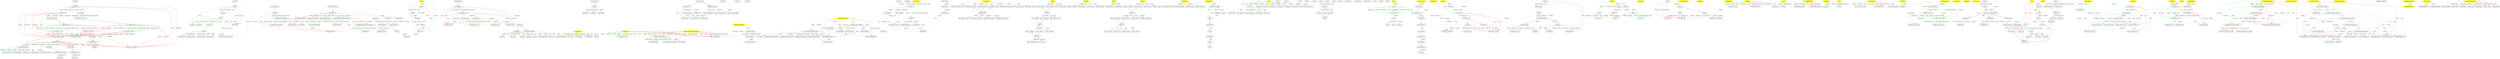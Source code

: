 digraph{
ixbt_intro [shape = record]
jack_intro [shape = record]
random_rogues_0 [shape = record]
random_rogues_1 [shape = record]
random_rogues_2 [shape = record]
scarecrow_intro [shape = record]
random_1 [shape = record]
random_2 [shape = record]
random_3 [shape = record]
random_4 [shape = record]
random_5 [shape = record]
random_fair [shape = record]
random_tax_collector [shape = record]
Adventurers_1
Adventurers_1 -> Adventurers_2 [color=green, label=Healing, style=solid]
Adventurers_2
Adventurers_2 -> Adventurers_3 [color=green, label=Chameleon, style=solid]
Adventurers_3
Bird_Keeper_1 [style=filled, color=yellow]
Bird_Keeper_1 -> Bird_Keeper_1_Poison_Curse [color=red, label=Curse, style = dashed]
Bird_Keeper_1_Poison_Curse [shape = record]
Bird_Keeper_1 -> Bird_Keeper_1_Poison_Curse [color=red, label=Poison, style = dashed]
Bird_Keeper_1_Poison_Curse [shape = record]
Bird_Keeper_1 -> Bird_Keeper_1_Healing [color=green, label=Healing, style = solid]
Bird_Keeper_1_Healing [shape = record]
Bird_Keeper_1 -> Bird_Keeper_1_Speed [color=green, label=Speed, style = dashed]
Bird_Keeper_1_Speed [shape = record]
Bird_Keeper_1 -> Bird_Keeper_1_Wake [color=green, label=Wake, style = dashed]
Bird_Keeper_1_Wake [shape = record]
Bird_Keeper_1 -> Bird_Keeper_1_Foolishness [color=red, label=Foolishness, style = dotted]
Bird_Keeper_1_Foolishness [shape = record]
Bird_Keeper_1 -> Bird_Keeper_1_Numb [color=red, label=Numb, style = dashed]
Bird_Keeper_1_Numb [shape = record]
Bird_Keeper_1 -> Bird_Keeper_1_Sleep [color=red, label=Sleep, style = dashed]
Bird_Keeper_1_Sleep [shape = record]
Bird_Keeper_2
Bird_Keeper_2 -> Bird_Keeper_2_Unlove [color=red, label=Unlove, style = solid]
Bird_Keeper_2_Unlove [shape = record]
Bird_Keeper_2 -> Bird_Keeper_2_Strength [color=green, label=Strength, style = dotted]
Bird_Keeper_2_Strength [shape = record]
Bird_Keeper_2 -> Bird_Keeper_2_Perception [color=green, label=Perception, style = solid]
Bird_Keeper_2_Perception [shape = record]
Bird_Keeper_2 -> Bird_Keeper_2_Clumsiness [color=red, label=Clumsiness, style = dashed]
Bird_Keeper_2_Clumsiness [shape = record]
Doctor_1 [style=filled, color=yellow]
Doctor_1 -> Doctor_1_Healing [color=green, label=Healing, style = dashed]
Doctor_1_Healing [shape = record]
Doctor_1 -> Doctor_1_Numb [color=green, label=Numb, style = solid]
Doctor_1_Numb [shape = record]
Doctor_1 -> Doctor_1_Poison_Curse [color=red, label=Curse, style = dashed]
Doctor_1_Poison_Curse [shape = record]
Doctor_1 -> Doctor_1_Poison_Curse [color=red, label=Poison, style = dashed]
Doctor_1_Poison_Curse [shape = record]
Doctor_2
Doctor_2 -> Doctor_2_Wake [color=red, label=Wake, style = dotted]
Doctor_2_Wake [shape = record]
Doctor_2 -> Doctor_2_Healing [color=red, label=Healing, style = dotted]
Doctor_2_Healing [shape = record]
Doctor_2 -> Doctor_2_Poison_Curse [color=red, label=Poison, style = dashed]
Doctor_2_Poison_Curse [shape = record]
Doctor_2 -> Doctor_2_Poison_Curse [color=red, label=Curse, style = dashed]
Doctor_2_Poison_Curse [shape = record]
Doctor_3
Doctor_3 -> Doctor_3_Strength [color=green, label=Strength, style = dashed]
Doctor_3_Strength [shape = record]
Doctor_3 -> Doctor_3_Beauty [color=green, label=Beauty, style = solid]
Doctor_3_Beauty [shape = record]
Doctor_3 -> Doctor_3_Memory [color=red, label=Memory, style = dashed]
Doctor_3_Memory [shape = record]
Doctor_4
Doctor_4 -> Doctor_4_Rejuvenation [color=green, label=Rejuvenation, style = solid]
Doctor_4_Rejuvenation [shape = record]
Doctor_4 -> Doctor_4_Fail [color=red, label=NONMAGIC, style = solid]
Doctor_4_Fail [shape = record]
Gardener [style=filled, color=yellow]
Gardener -> Gardener_Strength [color=red, label=Strength, style = solid]
Gardener_Strength [shape = record]
Gardener -> Gardener_Poison [color=green, label=Poison, style = solid]
Gardener_Poison [shape = record]
Gardener -> Gardener_Numb [color=green, label=Numb, style = dashed]
Gardener_Numb [shape = record]
Gardener -> Gardener_Flying [color=red, label=Flying, style = dashed]
Gardener_Flying [shape = record]
Herald [style=filled, color=yellow]
Herald -> Herald_Laughter [color=green, label=Laughter, style = solid]
Herald_Laughter [shape = record]
Herald -> Herald_Healing [color=green, label=Healing, style = solid]
Herald_Healing [shape = record]
Painter_1 [style=filled, color=yellow]
Painter_1 -> Painter_1_Laughter [color=green, label=Laughter, style = dashed]
Painter_1_Laughter [shape = record]
Painter_1 -> Painter_1_Beauty [color=green, label=Beauty, style = solid]
Painter_1_Beauty [shape = record]
Painter_1 -> Painter_1_Numb [color=red, label=Numb, style = dashed]
Painter_1_Numb [shape = record]
Painter_1 -> Painter_1_Unlove [color=red, label=Unlove, style = solid]
Painter_1_Unlove [shape = record]
Painter_2
Painter_2 -> Painter_2_Perception [color=green, label=Perception, style = dashed]
Painter_2_Perception [shape = record]
Painter_2 -> Painter_2_Beauty [color=green, label=Beauty, style = solid]
Painter_2_Beauty [shape = record]
Painter_2 -> Painter_2_Memory [color=red, label=Memory, style = dashed]
Painter_2_Memory [shape = record]
Painter_2 -> Painter_2_Chameleon [color=red, label=Chameleon, style = dashed]
Painter_2_Chameleon [shape = record]
Painter_3
Painter_3 -> Painter_3_Curse [color=red, label=Curse, style = solid]
Painter_3_Curse [shape = record]
Painter_3 -> Painter_3_Love [color=green, label=Love, style = solid]
Painter_3_Love [shape = record]
Painter_3 -> Painter_3_Sleep [color=green, label=Sleep, style = dotted]
Painter_3_Sleep [shape = record]
Painter_3 -> Painter_3_Beauty [color=green, label=Beauty, style = dashed]
Painter_3_Beauty [shape = record]
Peasant_Bear [style=filled, color=yellow]
Peasant_Bear -> Peasant_Bear_Strength [color=green, label=Strength, style = solid]
Peasant_Bear_Strength [shape = record]
Peasant_Bear -> Peasant_Bear_Flying [color=green, label=Flying, style = dotted]
Peasant_Bear_Flying [shape = record]
Peasant_Bear -> Peasant_Bear_Fail [color=red, label=NONMAGIC, style = dashed]
Peasant_Bear_Fail [shape = record]
Peasant_Bear -> Peasant_Bear_Love [color=red, label=Love, style = dotted]
Peasant_Bear_Love [shape = record]
WakeCultist_1 [style=filled, color=yellow]
WakeCultist_1 -> Cultist_1 [color=green, label=Wake, style = solid]
Cultist_1 [shape = record]
WakeCultist_1 -> WakeCultist_1_Failed [color=red, label=DEFAULT, style=dashed]
WakeCultist_1_Failed
WakeCultist_1_Failed -> Cultist_1 [color=green, label=Wake, style = solid]
Cultist_1 [shape = record]
WakeCultist_1_Failed -> WakeCultist_1_Failed2 [color=red, label=DEFAULT, style=dashed]
WakeCultist_1_Failed2
WakeCultist_1_Failed2 -> Cultist_1 [color=green, label=Wake, style = solid]
Cultist_1 [shape = record]
WakeCultist_1_Failed2 -> WakeCultist_1_Failed [color=red, label=DEFAULT, style=dashed]
WakeCultist_2
WakeCultist_2 -> Cultist_2 [color=green, label=Wake, style = solid]
Cultist_2 [shape = record]
WakeCultist_3
WakeCultist_3 -> Cultist_3 [color=green, label=Wake, style = solid]
Cultist_3 [shape = record]
bard [style=filled, color=yellow]
bard -> tavern [color=green, label=Love, style=solid]
bard -> bard_love [color=green, label=Love, style = solid]
bard_love [shape = record]
bard -> tavern [color=red, label=Curse, style=dotted]
bard -> bard_curse [color=red, label=Curse, style = dotted]
bard_curse [shape = record]
bard -> tavern [color=green, label=Beauty, style=solid]
bard -> bard_beauty [color=green, label=Beauty, style = solid]
bard_beauty [shape = record]
bard -> tavern [color=green, label=Laughter, style=solid]
bard -> bard_laughter [color=green, label=Laughter, style = solid]
bard_laughter [shape = record]
bard -> bard_poison [color=red, label=Poison, style = solid]
bard_poison [shape = record]
bard -> bard_flight [color=red, label=Flying, style = dotted]
bard_flight [shape = record]
bard -> bard_healing [color=red, label=Healing, style = dotted]
bard_healing [shape = record]
bard -> bard_unlove [color=red, label=Unlove, style = solid]
bard_unlove [shape = record]
bard -> tavern [color=green, label=ALCOHOL, style=dashed]
tavern
tavern -> tavern_numb [color=green, label=Numb, style = solid]
tavern_numb [shape = record]
tavern -> tavern_memory [color=green, label=Memory, style = solid]
tavern_memory [shape = record]
tavern -> tavern_voice_change [color=green, label=VoiceChange, style = solid]
tavern_voice_change [shape = record]
tavern -> tavern_sleep [color=green, label=Sleep, style = solid]
tavern_sleep [shape = record]
tavern -> tavern_wake [color=red, label=Wake, style = solid]
tavern_wake [shape = record]
vampire_1
vampire_1 -> ixbt_vampire_rage [color=red, label=Memory, style = solid]
ixbt_vampire_rage [shape = record]
vampire_1 -> ixbt_vampire_rage [color=red, label=Rejuvenation, style = solid]
ixbt_vampire_rage [shape = record]
vampire_1 -> ixbt_vampire_rage [color=red, label=Foolishness, style = solid]
ixbt_vampire_rage [shape = record]
vampire_1 -> ixbt_vampire_sleep [color=red, label=Sleep, style = solid]
ixbt_vampire_sleep [shape = record]
vampire_1 -> ixbt_vampire_laughter [color=green, label=Laughter, style = dotted]
ixbt_vampire_laughter [shape = record]
vampire_1 -> ixbt_vampire_laughter [color=green, label=VoiceChange, style = dotted]
ixbt_vampire_laughter [shape = record]
vampire_1 -> ixbt_vampire_alcohol [color=green, label=PaleLiquor, style = dotted]
ixbt_vampire_alcohol [shape = record]
vampire_1 -> ixbt_vampire_alcohol [color=green, label=RootTincture, style = dotted]
ixbt_vampire_alcohol [shape = record]
vampire_1 -> ixbt_vampire_alcohol [color=green, label=TripleDecoction, style = dotted]
ixbt_vampire_alcohol [shape = record]
vampire_1 -> ixbt_vampire_alcohol [color=green, label=CaleidoscopicBooze, style = dotted]
ixbt_vampire_alcohol [shape = record]
vampire_1 -> ixbt_vampire_alcohol [color=green, label=HotStuff, style = dotted]
ixbt_vampire_alcohol [shape = record]
vampire_1 -> ixbt_vampire_alcohol [color=green, label=SporadicGoo, style = dotted]
ixbt_vampire_alcohol [shape = record]
vampire_2_1
vampire_2_1 -> ixbt_vampire_rage [color=red, label=Memory, style = solid]
ixbt_vampire_rage [shape = record]
vampire_2_1 -> ixbt_vampire_rage [color=red, label=Rejuvenation, style = solid]
ixbt_vampire_rage [shape = record]
vampire_2_1 -> ixbt_vampire_rage [color=red, label=Foolishness, style = solid]
ixbt_vampire_rage [shape = record]
vampire_2_1 -> ixbt_vampire_sleep [color=red, label=Sleep, style = solid]
ixbt_vampire_sleep [shape = record]
vampire_2_1 -> ixbt_meeting [color=green, label=ALCOHOL, style = dotted]
ixbt_meeting [shape = record]
vampire_2_reset
vampire_2_reset -> ixbt_vampire_rage [color=red, label=Memory, style = solid]
ixbt_vampire_rage [shape = record]
vampire_2_reset -> ixbt_vampire_rage [color=red, label=Rejuvenation, style = solid]
ixbt_vampire_rage [shape = record]
vampire_2_reset -> ixbt_vampire_rage [color=red, label=Foolishness, style = solid]
ixbt_vampire_rage [shape = record]
vampire_2_reset -> ixbt_vampire_sleep [color=red, label=Sleep, style = solid]
ixbt_vampire_sleep [shape = record]
vampire_2
vampire_2 -> ixbt_vampire_rage [color=red, label=Memory, style = solid]
ixbt_vampire_rage [shape = record]
vampire_2 -> ixbt_vampire_rage [color=red, label=Rejuvenation, style = solid]
ixbt_vampire_rage [shape = record]
vampire_2 -> ixbt_vampire_sleep [color=red, label=Sleep, style = solid]
ixbt_vampire_sleep [shape = record]
vampire_2 -> ixbt_vampire_rage [color=red, label=Foolishness, style = solid]
ixbt_vampire_rage [shape = record]
vampire_2 -> ixbt_meeting [color=green, label=Laughter, style = dotted]
ixbt_meeting [shape = record]
vampire_2 -> ixbt_meeting [color=green, label=VoiceChange, style = dotted]
ixbt_meeting [shape = record]
vampire_guard_slay
vampire_guard_slay -> ixbt_guard_success [color=green, label=Chameleon, style = solid]
ixbt_guard_success [shape = record]
vampire_guard_slay -> ixbt_guard_success [color=green, label=Perception, style = solid]
ixbt_guard_success [shape = record]
vampire_guard_slay -> ixbt_guard_success [color=green, label=Strength, style = solid]
ixbt_guard_success [shape = record]
vampire_guard_slay -> ixbt_guard_success [color=green, label=Speed, style = solid]
ixbt_guard_success [shape = record]
vampire_guard_slay -> ixbt_guard_poison [color=red, label=Poison, style = solid]
ixbt_guard_poison [shape = record]
vampire_guard_slay -> ixbt_guard_fail [color=red, label=DEFAULT, style = dashed]
ixbt_guard_fail [shape = record]
vampire_guard_slay -> ixbt_guard_sleep [color=red, label=Sleep, style = dotted]
ixbt_guard_sleep [shape = record]
vampire_guard_slay -> ixbt_guard_foolishness [color=red, label=Foolishness, style = dotted]
ixbt_guard_foolishness [shape = record]
vampire_slay_final
vampire_slay_final -> ixbt_final_V [color=green, label=Wake, style = solid]
ixbt_final_V [shape = record]
vampire_slay_final -> ixbt_final_V [color=green, label=Perception, style = solid]
ixbt_final_V [shape = record]
vampireHunter_1
vampireHunter_1 -> vampire_1 [color=green, label=FOOD, style=solid]
vampireHunter_1 -> ixbt_welcome [color=green, label=FOOD, style = solid]
ixbt_welcome [shape = record]
vampireHunter_1 -> vampire_1 [color=red, label=Memory, style=solid]
vampireHunter_1 -> ixbt_hunter_forget [color=red, label=Memory, style = solid]
ixbt_hunter_forget [shape = record]
vampireHunter_1 -> vampire_1 [color=red, label=Foolishness, style=solid]
vampireHunter_1 -> ixbt_hunter_forget [color=red, label=Foolishness, style = solid]
ixbt_hunter_forget [shape = record]
vampireHunter_1 -> vampire_1 [color=red, label=DEFAULT, style=dotted]
vampireHunter_2_1
vampireHunter_2_1 -> vampire_2_1 [color=green, label=NONMAGIC, style=solid]
vampireHunter_2_1 -> vampire_2_reset [color=red, label=Memory, style=solid]
vampireHunter_2_1 -> ixbt_hunter_forget [color=red, label=Memory, style = solid]
ixbt_hunter_forget [shape = record]
vampireHunter_2_1 -> vampire_2_reset [color=red, label=Foolishness, style=solid]
vampireHunter_2_1 -> ixbt_hunter_forget [color=red, label=Foolishness, style = solid]
ixbt_hunter_forget [shape = record]
vampireHunter_2_1 -> vampire_2_1 [color=green, label=Love, style=solid]
vampireHunter_2_1 -> vampire_2_1 [color=green, label=Wake, style=solid]
vampireHunter_2_1 -> vampire_2_1 [color=green, label=Chameleon, style=solid]
vampireHunter_2_1 -> vampire_2_1 [color=green, label=Perception, style=solid]
vampireHunter_2_1 -> vampire_2_1 [color=green, label=Flying, style=solid]
vampireHunter_2_1 -> vampire_2_1 [color=green, label=Healing, style=solid]
vampireHunter_2_1 -> vampire_2_1 [color=green, label=Strength, style=solid]
vampireHunter_2_1 -> vampire_2_1 [color=red, label=Placebo, style=dotted]
vampireHunter_2_1 -> vampire_2_reset [color=red, label=DEFAULT, style=dotted]
vampireHunter_2
vampireHunter_2 -> vampire_2 [color=green, label=NONMAGIC, style=solid]
vampireHunter_2 -> vampire_2_reset [color=red, label=Memory, style=solid]
vampireHunter_2 -> ixbt_hunter_forget [color=red, label=Memory, style = solid]
ixbt_hunter_forget [shape = record]
vampireHunter_2 -> vampire_2_reset [color=red, label=Foolishness, style=solid]
vampireHunter_2 -> ixbt_hunter_forget [color=red, label=Foolishness, style = solid]
ixbt_hunter_forget [shape = record]
vampireHunter_2 -> vampire_2 [color=green, label=Love, style=solid]
vampireHunter_2 -> vampire_2 [color=green, label=Wake, style=solid]
vampireHunter_2 -> vampire_2 [color=green, label=Chameleon, style=solid]
vampireHunter_2 -> vampire_2 [color=green, label=Perception, style=solid]
vampireHunter_2 -> vampire_2 [color=green, label=Flying, style=solid]
vampireHunter_2 -> vampire_2 [color=green, label=Healing, style=solid]
vampireHunter_2 -> vampire_2 [color=green, label=Strength, style=solid]
vampireHunter_2 -> vampire_2 [color=red, label=Placebo, style=dotted]
vampireHunter_2 -> vampire_2_reset [color=red, label=DEFAULT, style=dotted]
vampireHunter_3
vampireHunter_3 -> ixbt_final [color=green, label=Wake, style = solid]
ixbt_final [shape = record]
vampireHunter_3 -> ixbt_final [color=green, label=Perception, style = solid]
ixbt_final [shape = record]
vampireHunter_slay_final
vampireHunter_slay_final -> ixbt_final_H [color=green, label=Wake, style = solid]
ixbt_final_H [shape = record]
vampireHunter_slay_final -> ixbt_final_H [color=green, label=Perception, style = solid]
ixbt_final_H [shape = record]
vampireHunter_slay
vampireHunter_slay -> ixbt_duel [color=green, label=Wake, style = solid]
ixbt_duel [shape = record]
vampireHunter_slay -> ixbt_duel [color=green, label=Perception, style = solid]
ixbt_duel [shape = record]
vampireHunter_slay -> ixbt_duel [color=green, label=Strength, style = solid]
ixbt_duel [shape = record]
vampireHunter_slay -> ixbt_duel [color=green, label=Speed, style = solid]
ixbt_duel [shape = record]
vampireHunter_slay -> ixbt_duel_fail [color=red, label=Curse, style = solid]
ixbt_duel_fail [shape = record]
vampireHunter_slay -> ixbt_duel_fail [color=red, label=Poison, style = solid]
ixbt_duel_fail [shape = record]
vampireHunter_slay -> ixbt_duel_fail [color=red, label=Numb, style = solid]
ixbt_duel_fail [shape = record]
vampireHunter_slay -> ixbt_duel_fail [color=red, label=Clumsiness, style = solid]
ixbt_duel_fail [shape = record]
vampireHunter_slay -> vampire_guard_slay [color=red, label=Memory, style=solid]
vampireHunter_slay -> ixbt_hunter_forget [color=red, label=Memory, style = solid]
ixbt_hunter_forget [shape = record]
vampireHunter_slay -> vampire_guard_slay [color=red, label=Foolishness, style=solid]
vampireHunter_slay -> ixbt_hunter_forget [color=red, label=Foolishness, style = solid]
ixbt_hunter_forget [shape = record]
vampireHunter_slay -> ixbt_duel [color=red, label=NONMAGIC, style = dotted]
ixbt_duel [shape = record]
blind_1 [style=filled, color=yellow]
blind_1 -> blind_6 [color=green, label=MAGIC, style=solid]
blind_1 -> blind_2 [color=red, label=FOOD, style=solid]
blind_1 -> blind_3 [color=red, label=DRINK, style=solid]
blind_2
blind_2 -> blind_6 [color=red, label=MAGIC, style=solid]
blind_2 -> blind_5 [color=green, label=FOOD, style=solid]
blind_2 -> blind_3 [color=green, label=DRINK, style=dashed]
blind_3
blind_3 -> blind_6 [color=red, label=MAGIC, style=solid]
blind_3 -> blind_2 [color=green, label=FOOD, style=dashed]
blind_3 -> blind_4 [color=green, label=DRINK, style=solid]
blind_4
blind_4 -> blind_6 [color=red, label=MAGIC, style=solid]
blind_4 -> blind_2 [color=green, label=FOOD, style=dashed]
blind_4 -> blind_3 [color=green, label=DRINK, style=solid]
blind_5
blind_5 -> blind_6 [color=red, label=MAGIC, style=solid]
blind_5 -> blind_2 [color=green, label=FOOD, style=solid]
blind_5 -> blind_3 [color=green, label=DRINK, style=dashed]
blind_6
blind_6 -> circle_quest [color=red, label=Kombucha, style = dotted]
circle_quest [shape = record]
blind_7
blind_7 -> circle_quest [color=red, label=Kombucha, style = dotted]
circle_quest [shape = record]
devil_1
devil_2
devil_3
devil_4
devil_5
devil_6
inquisition_1
inquisition_1 -> blind_inquisitor [color=red, label=NONMAGIC, style = dotted]
blind_inquisitor [shape = record]
inquisition_1 -> circle_admittance [color=red, label=Kombucha, style = dotted]
circle_admittance [shape = record]
inquisitor_2
inquisitor_2 -> blind_inquisitor [color=red, label=NONMAGIC, style = dotted]
blind_inquisitor [shape = record]
inquisitor_2 -> circle_admittance [color=red, label=Kombucha, style = dotted]
circle_admittance [shape = record]
inquisitor_3
inquisitor_3 -> blind_inquisitor [color=red, label=NONMAGIC, style = dotted]
blind_inquisitor [shape = record]
inquisitor_3 -> circle_admittance [color=red, label=Kombucha, style = dotted]
circle_admittance [shape = record]
intro_4
intro_circle1
intro_circle2
intro_circle3
intro_1
intro_2
intro_3
mary_1 [style=filled, color=yellow]
mary_1 -> mary_2 [color=green, label=Healing, style=solid]
mary_2
mary_2 -> mary_3 [color=green, label=VoiceChange, style=solid]
mary_2 -> mary_3 [color=green, label=Foolishness, style=solid]
mary_2 -> mary_3 [color=green, label=Clumsiness, style=solid]
mary_2 -> mary_3 [color=green, label=Numb, style=solid]
mary_2 -> mary_3 [color=green, label=Flying, style=solid]
mary_2 -> mary_3 [color=green, label=Laughter, style=solid]
mary_2 -> mary_3 [color=green, label=Memory, style=solid]
mary_2 -> mary_3 [color=green, label=Curse, style=solid]
mary_2 -> mary_3 [color=green, label=Love, style=solid]
mary_2 -> mary_3 [color=green, label=Unlove, style=solid]
mary_3
mary_3 -> mary_4 [color=green, label=DEFAULT, style=solid]
mary_4
mary_4 -> mary_42 [color=green, label=Perception, style = dotted]
mary_42 [shape = record]
mary_4 -> mary_41 [color=green, label=MAGIC, style = dotted]
mary_41 [shape = record]
mary_4 -> mary_43 [color=green, label=Healing, style = dotted]
mary_43 [shape = record]
mary_5
mary_5 -> mary_9 [color=green, label=Love, style=solid]
mary_6
mary_6 -> mary_9 [color=green, label=Strength, style=solid]
mary_7
mary_7 -> mary_9 [color=green, label=Healing, style=solid]
mary_8
mary_8 -> mary_9 [color=green, label=Curse, style=solid]
mary_9
mary_9 -> mary_91 [color=green, label=Flying, style = solid]
mary_91 [shape = record]
mary_9 -> mary_92 [color=green, label=Foolishness, style = dashed]
mary_92 [shape = record]
mary_9 -> mary_93 [color=green, label=Poison, style = solid]
mary_93 [shape = record]
witch_memory_1 [style=filled, color=yellow]
witch_memory_1 -> witch_dream_0 [color=red, label=DEFAULT, style = dotted]
witch_dream_0 [shape = record]
witch_memory_1 -> witch_dream_1 [color=green, label=Memory, style = solid]
witch_dream_1 [shape = record]
witch_memory_2
witch_memory_2 -> witch_dream_2 [color=green, label=Wake, style = solid]
witch_dream_2 [shape = record]
witch_memory_3
witch_memory_3 -> witch_dream_3 [color=green, label=Laughter, style = solid]
witch_dream_3 [shape = record]
witch_memory_4
witch_memory_4 -> witch_outro [color=green, label=Perception, style = solid]
witch_outro [shape = record]
witch_memory_121
witch_memory_121 -> witch_dream_1 [color=green, label=Memory, style = solid]
witch_dream_1 [shape = record]
alcohol_healer [style=filled, color=yellow]
bastard_1 [style=filled, color=yellow]
bastard_1 -> bastard_12_forget [color=red, label=Memory, style = dotted]
bastard_12_forget [shape = record]
bastard_1 -> bastard_12_forget [color=red, label=Foolishness, style = dotted]
bastard_12_forget [shape = record]
bastard_1 -> bastard_3 [color=green, label=Chameleon, style=solid]
bastard_1 -> bastard_3 [color=green, label=Beauty, style=solid]
bastard_1 -> bastard_2 [color=red, label=DEFAULT, style=solid]
bastard_2
bastard_2 -> bastard_12_forget [color=red, label=Memory, style = dotted]
bastard_12_forget [shape = record]
bastard_2 -> bastard_12_forget [color=red, label=Foolishness, style = dotted]
bastard_12_forget [shape = record]
bastard_2 -> bastard_3 [color=green, label=Chameleon, style=solid]
bastard_2 -> bastard_3 [color=green, label=Beauty, style=solid]
bastard_2 -> bastard_11_wrong [color=red, label=DEFAULT, style = dotted]
bastard_11_wrong [shape = record]
bastard_3
bastard_3 -> bastard_12_forget [color=red, label=Memory, style = dotted]
bastard_12_forget [shape = record]
bastard_3 -> bastard_12_forget [color=red, label=Foolishness, style = dotted]
bastard_12_forget [shape = record]
bastard_3 -> bastard_11_wrong [color=red, label=Poison, style = solid]
bastard_11_wrong [shape = record]
bastard_3 -> bastard_11_wrong [color=red, label=Curse, style = solid]
bastard_11_wrong [shape = record]
bastard_3 -> bastard_2_story [color=green, label=Perception, style = solid]
bastard_2_story [shape = record]
bastard_3 -> bastard_2_story [color=green, label=Wake, style = solid]
bastard_2_story [shape = record]
bastard_4
bastard_4 -> bastard_12_forget [color=red, label=Memory, style = dotted]
bastard_12_forget [shape = record]
bastard_4 -> bastard_12_forget [color=red, label=Foolishness, style = dotted]
bastard_12_forget [shape = record]
bastard_4 -> bastard_11_wrong [color=red, label=Poison, style = solid]
bastard_11_wrong [shape = record]
bastard_4 -> bastard_11_wrong [color=red, label=Curse, style = solid]
bastard_11_wrong [shape = record]
bastard_4 -> bastard_2_success [color=green, label=DEFAULT, style = solid]
bastard_2_success [shape = record]
bastard_42
bastard_42 -> bastard_12_forget [color=red, label=Memory, style = dotted]
bastard_12_forget [shape = record]
bastard_42 -> bastard_12_forget [color=red, label=Foolishness, style = dotted]
bastard_12_forget [shape = record]
bastard_42 -> bastard_11_wrong [color=red, label=Poison, style = solid]
bastard_11_wrong [shape = record]
bastard_42 -> bastard_11_wrong [color=red, label=Curse, style = solid]
bastard_11_wrong [shape = record]
bastard_42 -> bastard_11_wrong [color=green, label=DEFAULT, style = solid]
bastard_11_wrong [shape = record]
bishop_1
bishop_1 -> bishop_default [color=green, label=Numb, style = solid]
bishop_default [shape = record]
bishop_1 -> bishop_default [color=green, label=Sleep, style = solid]
bishop_default [shape = record]
bishop_1 -> bishop_default [color=green, label=Foolishness, style = dashed]
bishop_default [shape = record]
bishop_1 -> bishop_final [color=red, label=MAGIC, style = solid]
bishop_final [shape = record]
bishop_1 -> bishop_reject [color=red, label=DEFAULT, style = dotted]
bishop_reject [shape = record]
bishop_2
bishop_2 -> bishop_intermediate [color=green, label=Poison, style = solid]
bishop_intermediate [shape = record]
bishop_2 -> bishop_intermediate [color=green, label=ViralChowder, style = dashed]
bishop_intermediate [shape = record]
bishop_2 -> bishop_fail [color=red, label=MAGIC, style = solid]
bishop_fail [shape = record]
bishop_2 -> bishop_reject [color=red, label=DEFAULT, style = dotted]
bishop_reject [shape = record]
bishop_3_cured
bishop_3_cured -> bishop_final_cured [color=green, label=Chameleon, style = solid]
bishop_final_cured [shape = record]
bishop_3_cured -> bishop_final_cured [color=green, label=VoiceChange, style = solid]
bishop_final_cured [shape = record]
bishop_3_cured -> bishop_final_cured [color=green, label=Memory, style = dashed]
bishop_final_cured [shape = record]
bishop_3_cured -> bishop_final_cured [color=green, label=Foolishness, style = dashed]
bishop_final_cured [shape = record]
bishop_3_cured -> bishop_fail [color=red, label=MAGIC, style = solid]
bishop_fail [shape = record]
bishop_3_cured -> bishop_reject [color=red, label=DEFAULT, style = dotted]
bishop_reject [shape = record]
bishop_3
bishop_3 -> bishop_final [color=green, label=Chameleon, style = solid]
bishop_final [shape = record]
bishop_3 -> bishop_final [color=green, label=VoiceChange, style = solid]
bishop_final [shape = record]
bishop_3 -> bishop_final [color=green, label=Memory, style = dashed]
bishop_final [shape = record]
bishop_3 -> bishop_final [color=green, label=Foolishness, style = dashed]
bishop_final [shape = record]
bishop_3 -> bishop_fail [color=red, label=MAGIC, style = solid]
bishop_fail [shape = record]
bishop_3 -> bishop_reject [color=red, label=DEFAULT, style = dotted]
bishop_reject [shape = record]
boot_climber
chalice_1 [style=filled, color=yellow]
chalice_1 -> chalice_3 [color=green, label=Memory, style=solid]
chalice_1 -> chalice_3 [color=green, label=Foolishness, style=solid]
chalice_1 -> chalice_2 [color=red, label=DEFAULT, style=dotted]
chalice_1 -> chalice_5 [color=red, label=Poison, style=dotted]
chalice_1 -> chalice_13 [color=red, label=Love, style = dotted]
chalice_13 [shape = record]
chalice_2
chalice_2 -> chalice_4 [color=green, label=Healing, style=solid]
chalice_2 -> chalice_4 [color=green, label=Perception, style=solid]
chalice_2 -> chalice_5 [color=red, label=Poison, style=solid]
chalice_2 -> chalice_5 [color=red, label=Curse, style=solid]
chalice_3
chalice_3 -> chalice_11 [color=green, label=Chameleon, style = solid]
chalice_11 [shape = record]
chalice_3 -> chalice_11 [color=green, label=VoiceChange, style = solid]
chalice_11 [shape = record]
chalice_3 -> chalice_14 [color=green, label=Poison, style = solid]
chalice_14 [shape = record]
chalice_4
chalice_4 -> chalice_12 [color=green, label=Perception, style = solid]
chalice_12 [shape = record]
chalice_4 -> chalice_12 [color=green, label=Strength, style = solid]
chalice_12 [shape = record]
chalice_4 -> chalice_12 [color=green, label=Wake, style = solid]
chalice_12 [shape = record]
chalice_4 -> chalice_12 [color=green, label=Healing, style = solid]
chalice_12 [shape = record]
chalice_4 -> chalice_12 [color=green, label=Flying, style = solid]
chalice_12 [shape = record]
chalice_4 -> chalice_12 [color=green, label=Speed, style = solid]
chalice_12 [shape = record]
chalice_4 -> chalice_14 [color=red, label=DEFAULT, style = solid]
chalice_14 [shape = record]
chalice_5
chalice_5 -> chalice_11 [color=green, label=Strength, style = solid]
chalice_11 [shape = record]
chalice_5 -> chalice_11 [color=green, label=Healing, style = solid]
chalice_11 [shape = record]
chalice_5 -> chalice_14 [color=red, label=Poison, style = solid]
chalice_14 [shape = record]
chalice_5 -> chalice_14 [color=red, label=Curse, style = solid]
chalice_14 [shape = record]
Family_feud [style=filled, color=yellow]
jack01
jack01 -> jack_flight [color=green, label=Flying, style = solid]
jack_flight [shape = record]
jack01 -> jack_chameleon [color=green, label=Chameleon, style = dashed]
jack_chameleon [shape = record]
jack01 -> jack_fatal [color=red, label=Numb, style = dashed]
jack_fatal [shape = record]
jack01 -> jack_fatal [color=red, label=Curse, style = dashed]
jack_fatal [shape = record]
jack01 -> jack_fatal [color=red, label=Poison, style = solid]
jack_fatal [shape = record]
jack01 -> jack_day1 [color=green, label=Speed, style = solid]
jack_day1 [shape = record]
jack01 -> jack_day1 [color=green, label=Rejuvenation, style = solid]
jack_day1 [shape = record]
jack01 -> jack_day1 [color=green, label=Wake, style = solid]
jack_day1 [shape = record]
jack01 -> jack_fail [color=red, label=DEFAULT, style = dotted]
jack_fail [shape = record]
jack02
jack02 -> jack_fail [color=red, label=DEFAULT, style = dotted]
jack_fail [shape = record]
jack02 -> jack_flight [color=green, label=Flying, style = solid]
jack_flight [shape = record]
jack02 -> jack_chameleon [color=green, label=Chameleon, style = dashed]
jack_chameleon [shape = record]
jack02 -> jack_fatal [color=red, label=Numb, style = dashed]
jack_fatal [shape = record]
jack02 -> jack_fatal [color=red, label=Curse, style = dashed]
jack_fatal [shape = record]
jack02 -> jack_fatal [color=red, label=Poison, style = solid]
jack_fatal [shape = record]
jack02 -> jack_beauty [color=green, label=Beauty, style = dashed]
jack_beauty [shape = record]
jack02 -> jack_day2 [color=green, label=Numb, style = solid]
jack_day2 [shape = record]
jack02 -> jack_day2 [color=green, label=Clumsiness, style = solid]
jack_day2 [shape = record]
jack02 -> jack_day2 [color=green, label=Laughter, style = solid]
jack_day2 [shape = record]
jack02 -> jack_day2 [color=green, label=Sleep, style = solid]
jack_day2 [shape = record]
jack03
jack03 -> jack_fail [color=red, label=DEFAULT, style = dotted]
jack_fail [shape = record]
jack03 -> jack_chameleon [color=green, label=Chameleon, style = dashed]
jack_chameleon [shape = record]
jack03 -> jack_feast_fatal [color=red, label=Poison, style = solid]
jack_feast_fatal [shape = record]
jack03 -> jack_feast_alcohol [color=green, label=ALCOHOL, style = solid]
jack_feast_alcohol [shape = record]
jack03 -> jack_feast_food [color=green, label=FOOD, style = solid]
jack_feast_food [shape = record]
jack03 -> jack_feast_success [color=green, label=Foolishness, style = solid]
jack_feast_success [shape = record]
jack03 -> jack_feast_success [color=green, label=Memory, style = solid]
jack_feast_success [shape = record]
king_1
king_1 -> king_sleep [color=red, label=Clumsiness, style = solid]
king_sleep [shape = record]
king_1 -> king_sleep [color=red, label=Foolishness, style = solid]
king_sleep [shape = record]
king_1 -> king_sleep [color=red, label=Sleep, style = solid]
king_sleep [shape = record]
king_1 -> king_story [color=green, label=Perception, style = solid]
king_story [shape = record]
king_1 -> king_reject [color=red, label=DEFAULT, style = dotted]
king_reject [shape = record]
king_21
king_21 -> king_sleep [color=red, label=Healing, style = dotted]
king_sleep [shape = record]
king_21 -> king_sleep [color=red, label=Curse, style = dotted]
king_sleep [shape = record]
king_21 -> king_sleep [color=red, label=Strength, style = dotted]
king_sleep [shape = record]
king_21 -> king_sleep [color=red, label=Love, style = dotted]
king_sleep [shape = record]
king_21 -> king_reject [color=red, label=DEFAULT, style = dotted]
king_reject [shape = record]
king_21 -> king_success [color=green, label=ALCOHOL, style = solid]
king_success [shape = record]
king_22
king_22 -> king_sleep [color=red, label=Healing, style = dotted]
king_sleep [shape = record]
king_22 -> king_sleep [color=red, label=Curse, style = dotted]
king_sleep [shape = record]
king_22 -> king_sleep [color=red, label=Strength, style = dotted]
king_sleep [shape = record]
king_22 -> king_sleep [color=red, label=Love, style = dotted]
king_sleep [shape = record]
king_22 -> king_reject [color=red, label=DEFAULT, style = dotted]
king_reject [shape = record]
king_22 -> king_failure [color=green, label=ALCOHOL, style = solid]
king_failure [shape = record]
M_dark_knowledge [style=filled, color=yellow]
M_forester [style=filled, color=yellow]
M_gravedigger [style=filled, color=yellow]
M_healers [style=filled, color=yellow]
M_healers -> M_healers_success [color=green, label=Healing, style = solid]
M_healers_success [shape = record]
M_healers -> M_healers_success [color=green, label=Wake, style = solid]
M_healers_success [shape = record]
M_healers -> M_healers_success [color=green, label=Speed, style = solid]
M_healers_success [shape = record]
M_healers -> M_healers_success [color=green, label=Flying, style = solid]
M_healers_success [shape = record]
M_healers -> M_healers_fail [color=red, label=Curse, style = solid]
M_healers_fail [shape = record]
M_healers -> M_healers_fail [color=red, label=Poison, style = solid]
M_healers_fail [shape = record]
M_healers -> M_healers_fail [color=red, label=Foolishness, style = solid]
M_healers_fail [shape = record]
M_healers -> M_healers_fail [color=red, label=Clumsiness, style = solid]
M_healers_fail [shape = record]
M_healers -> M_healers_fail [color=red, label=ViralChowder, style = solid]
M_healers_fail [shape = record]
M_healers -> M_healers_fail [color=red, label=Numb, style = solid]
M_healers_fail [shape = record]
M_healers -> M_healers_love [color=red, label=Love, style = dotted]
M_healers_love [shape = record]
M_nun [style=filled, color=yellow]
M_nun -> M_nun_1 [color=green, label=Beauty, style = solid]
M_nun_1 [shape = record]
M_nun -> M_nun_1 [color=green, label=Love, style = solid]
M_nun_1 [shape = record]
M_nun -> M_nun_1 [color=green, label=Rejuvenation, style = solid]
M_nun_1 [shape = record]
M_people_defense [style=filled, color=yellow]
M_people_defense -> M_people_defense_king [color=green, label=Strength, style = solid]
M_people_defense_king [shape = record]
M_people_defense -> M_people_defense_king [color=green, label=Rejuvenation, style = solid]
M_people_defense_king [shape = record]
M_people_defense -> M_people_defense_king [color=green, label=Speed, style = solid]
M_people_defense_king [shape = record]
M_people_defense -> M_people_defense_bandits [color=red, label=Memory, style = solid]
M_people_defense_bandits [shape = record]
M_people_defense -> M_people_defense_bandits [color=red, label=Numb, style = solid]
M_people_defense_bandits [shape = record]
M_people_defense -> M_people_defense_bandits [color=red, label=Sleep, style = solid]
M_people_defense_bandits [shape = record]
M_pilgrims [style=filled, color=yellow]
M_pilgrims -> M_pilgrims_1 [color=green, label=Healing, style = solid]
M_pilgrims_1 [shape = record]
M_rat [style=filled, color=yellow]
M_rat -> M_rat_1 [color=green, label=Chameleon, style = solid]
M_rat_1 [shape = record]
M_rat -> M_rat_1 [color=green, label=Flying, style = solid]
M_rat_1 [shape = record]
M_rat -> M_rat_1 [color=green, label=Speed, style = solid]
M_rat_1 [shape = record]
M_rat -> M_rat_1 [color=green, label=Rejuvenation, style = solid]
M_rat_1 [shape = record]
M_river_rogues [style=filled, color=yellow]
M_river_rogues -> M_river_rogues_success [color=green, label=Strength, style = solid]
M_river_rogues_success [shape = record]
M_river_rogues -> M_river_rogues_success [color=green, label=Chameleon, style = solid]
M_river_rogues_success [shape = record]
M_river_rogues -> M_river_rogues_success [color=green, label=Wake, style = solid]
M_river_rogues_success [shape = record]
M_river_rogues -> M_river_rogues_success [color=green, label=Speed, style = solid]
M_river_rogues_success [shape = record]
M_river_rogues -> M_river_rogues_fail [color=red, label=Curse, style = solid]
M_river_rogues_fail [shape = record]
M_river_rogues -> M_river_rogues_fail [color=red, label=Clumsiness, style = solid]
M_river_rogues_fail [shape = record]
M_river_rogues -> M_river_rogues_fail [color=red, label=Foolishness, style = solid]
M_river_rogues_fail [shape = record]
M_river_rogues -> M_river_rogues_fail [color=red, label=Poison, style = solid]
M_river_rogues_fail [shape = record]
M_river_rogues -> M_river_rogues_flight [color=green, label=Flying, style = dashed]
M_river_rogues_flight [shape = record]
M_wildlings [style=filled, color=yellow]
M_wildlings -> M_wildlings_1 [color=green, label=Strength, style = solid]
M_wildlings_1 [shape = record]
mushroom_story_1 [style=filled, color=yellow]
mushroom_story_1 -> mushroom_story_4 [color=red, label=Perception, style=dotted]
mushroom_story_1 -> mushroom_story_2 [color=green, label=ALCOHOL, style=solid]
mushroom_story_1 -> mushroom_story_2 [color=green, label=Poison, style=solid]
mushroom_story_1 -> mushroom_story_event_2 [color=green, label=MushroomSoup, style = solid]
mushroom_story_event_2 [shape = record]
mushroom_story_1 -> mushroom_story_3 [color=red, label=DEFAULT, style=dotted]
mushroom_story_1 -> mushroom_story_2 [color=green, label=HotStuff, style=solid]
mushroom_story_1 -> mushroom_story_2 [color=green, label=HotSpice, style=solid]
mushroom_story_2
mushroom_story_2 -> mushroom_story_event_1 [color=green, label=Poison, style = solid]
mushroom_story_event_1 [shape = record]
mushroom_story_2 -> mushroom_story_event_1 [color=green, label=ALCOHOL, style = solid]
mushroom_story_event_1 [shape = record]
mushroom_story_2 -> mushroom_story_event_2 [color=red, label=MushroomSoup, style = dotted]
mushroom_story_event_2 [shape = record]
mushroom_story_2 -> mushroom_story_4 [color=green, label=Perception, style=solid]
mushroom_story_2 -> mushroom_story_3 [color=green, label=DEFAULT, style=dotted]
mushroom_story_2 -> mushroom_story_event_1 [color=green, label=HotStuff, style = solid]
mushroom_story_event_1 [shape = record]
mushroom_story_2 -> mushroom_story_event_1 [color=green, label=HotSpice, style = solid]
mushroom_story_event_1 [shape = record]
mushroom_story_3
mushroom_story_3 -> mushroom_story_2 [color=green, label=ALCOHOL, style=solid]
mushroom_story_3 -> mushroom_story_2 [color=green, label=Poison, style=solid]
mushroom_story_3 -> mushroom_story_4 [color=green, label=Perception, style=solid]
mushroom_story_3 -> mushroom_story_event_2 [color=red, label=MushroomSoup, style = dotted]
mushroom_story_event_2 [shape = record]
mushroom_story_3 -> mushroom_story_2 [color=green, label=HotStuff, style=solid]
mushroom_story_3 -> mushroom_story_2 [color=green, label=HotSpice, style=solid]
mushroom_story_4
mushroom_story_4 -> mushroom_story_event_2 [color=green, label=MushroomSoup, style = solid]
mushroom_story_event_2 [shape = record]
mushroom_story_4 -> mushroom_story_3 [color=red, label=DEFAULT, style=dotted]
nest_harvester [style=filled, color=yellow]
old_knight_1
old_knight_1 -> old_knight_event_1 [color=red, label=Curse, style = solid]
old_knight_event_1 [shape = record]
old_knight_1 -> old_knight_event_1 [color=red, label=Poison, style = solid]
old_knight_event_1 [shape = record]
old_knight_1 -> old_knight_event_12 [color=red, label=Clumsiness, style = solid]
old_knight_event_12 [shape = record]
old_knight_1 -> old_knight_2 [color=green, label=Strength, style=solid]
old_knight_1 -> old_knight_2 [color=green, label=Speed, style=solid]
old_knight_1 -> old_knight_2 [color=green, label=Rejuvenation, style=solid]
old_knight_1 -> old_knight_2 [color=green, label=Perception, style=dashed]
old_knight_1 -> old_knight_2 [color=green, label=Wake, style=dashed]
old_knight_2
old_knight_2 -> old_knight_event_1 [color=red, label=Curse, style = solid]
old_knight_event_1 [shape = record]
old_knight_2 -> old_knight_event_1 [color=red, label=Poison, style = solid]
old_knight_event_1 [shape = record]
old_knight_2 -> old_knight_event_12 [color=red, label=Clumsiness, style = solid]
old_knight_event_12 [shape = record]
old_knight_2 -> old_knight_event_2 [color=green, label=Strength, style = solid]
old_knight_event_2 [shape = record]
old_knight_2 -> old_knight_event_2 [color=green, label=Speed, style = solid]
old_knight_event_2 [shape = record]
old_knight_2 -> old_knight_event_2 [color=green, label=Rejuvenation, style = solid]
old_knight_event_2 [shape = record]
old_knight_2 -> old_knight_event_2 [color=green, label=Perception, style = dashed]
old_knight_event_2 [shape = record]
old_knight_2 -> old_knight_event_2 [color=green, label=Wake, style = dashed]
old_knight_event_2 [shape = record]
old_knight_2 -> old_knight_3 [color=green, label=DEFAULT, style=dashed]
old_knight_3
old_knight_3 -> old_knight_event_1 [color=red, label=Curse, style = solid]
old_knight_event_1 [shape = record]
old_knight_3 -> old_knight_event_1 [color=red, label=Poison, style = solid]
old_knight_event_1 [shape = record]
old_knight_3 -> old_knight_event_12 [color=red, label=Clumsiness, style = solid]
old_knight_event_12 [shape = record]
old_knight_3 -> old_knight_event_2 [color=green, label=Strength, style = solid]
old_knight_event_2 [shape = record]
old_knight_3 -> old_knight_event_2 [color=green, label=Speed, style = solid]
old_knight_event_2 [shape = record]
old_knight_3 -> old_knight_event_2 [color=green, label=Rejuvenation, style = solid]
old_knight_event_2 [shape = record]
old_knight_3 -> old_knight_event_2 [color=green, label=Perception, style = dashed]
old_knight_event_2 [shape = record]
old_knight_3 -> old_knight_event_2 [color=green, label=Wake, style = dashed]
old_knight_event_2 [shape = record]
old_knight_3 -> old_knight_event_3 [color=green, label=DEFAULT, style = dashed]
old_knight_event_3 [shape = record]
philosopher [style=filled, color=yellow]
Portrait_issue [style=filled, color=yellow]
revolt_1
revolt_1 -> revolt_2 [color=green, label=Wake, style=solid]
revolt_1 -> revolt_2 [color=green, label=Chameleon, style=dashed]
revolt_1 -> revolt_2 [color=green, label=Perception, style=dashed]
revolt_1 -> bandit_fail [color=red, label=MAGIC, style = dotted]
bandit_fail [shape = record]
revolt_1 -> bandit_refuse [color=red, label=DEFAULT, style = dotted]
bandit_refuse [shape = record]
revolt_2
revolt_2 -> bandit_story [color=green, label=Beauty, style = solid]
bandit_story [shape = record]
revolt_2 -> bandit_fail [color=red, label=MAGIC, style = dotted]
bandit_fail [shape = record]
revolt_2 -> bandit_refuse [color=red, label=DEFAULT, style = dotted]
bandit_refuse [shape = record]
revolt_bandit
revolt_bandit -> bandit_final_fail [color=red, label=DEFAULT, style = dotted]
bandit_final_fail [shape = record]
revolt_bastard
revolt_bastard -> bandit_connections [color=red, label=DEFAULT, style = dotted]
bandit_connections [shape = record]
revolt_bastard -> bandit_fail [color=green, label=Flying, style = solid]
bandit_fail [shape = record]
revolt_bastard -> bandit_fail [color=green, label=Speed, style = solid]
bandit_fail [shape = record]
revolt_bastard -> bandit_fail [color=green, label=Strength, style = dashed]
bandit_fail [shape = record]
revolt_bastard -> bandit_fail [color=green, label=Perception, style = dashed]
bandit_fail [shape = record]
revolt_bastard -> bandit_fail [color=green, label=Chameleon, style = dashed]
bandit_fail [shape = record]
revolt_count
revolt_count -> bandit_final [color=green, label=Poison, style = solid]
bandit_final [shape = record]
revolt_count -> bandit_final [color=green, label=Numb, style = dashed]
bandit_final [shape = record]
revolt_count -> bandit_final [color=green, label=Foolishness, style = dashed]
bandit_final [shape = record]
revolt_count -> bandit_final [color=green, label=Sleep, style = dashed]
bandit_final [shape = record]
revolt_count -> bandit_fail [color=red, label=DEFAULT, style = dotted]
bandit_fail [shape = record]
roses_1 [style=filled, color=yellow]
roses_1 -> roses_2 [color=green, label=Healing, style=solid]
roses_1 -> roses_3 [color=red, label=Curse, style=solid]
roses_1 -> roses_3 [color=red, label=Poison, style=solid]
roses_1 -> roses_first [color=red, label=DEFAULT, style = dotted]
roses_first [shape = record]
roses_2
roses_2 -> roses_sleep [color=green, label=Sleep, style = solid]
roses_sleep [shape = record]
roses_2 -> roses_forget [color=green, label=Memory, style = solid]
roses_forget [shape = record]
roses_2 -> roses_heal [color=green, label=Healing, style = dashed]
roses_heal [shape = record]
roses_2 -> roses_3 [color=red, label=DEFAULT, style=dotted]
roses_3
roses_3 -> roses_4 [color=green, label=Strength, style=solid]
roses_3 -> roses_4 [color=green, label=Rejuvenation, style=solid]
roses_3 -> roses_4 [color=green, label=Wake, style=solid]
roses_3 -> roses_poison [color=red, label=Curse, style = solid]
roses_poison [shape = record]
roses_3 -> roses_poison [color=red, label=Poison, style = solid]
roses_poison [shape = record]
roses_3 -> roses_foolish [color=red, label=Foolishness, style = solid]
roses_foolish [shape = record]
roses_3 -> roses_foolish [color=red, label=Memory, style = solid]
roses_foolish [shape = record]
roses_4
roses_4 -> roses_sleep [color=green, label=Sleep, style = solid]
roses_sleep [shape = record]
roses_4 -> roses_forget [color=green, label=Memory, style = solid]
roses_forget [shape = record]
roses_4 -> roses_failure2 [color=red, label=DEFAULT, style = dotted]
roses_failure2 [shape = record]
roses_12
roses_12 -> roses_2 [color=green, label=Healing, style=solid]
roses_12 -> roses_failure [color=red, label=DEFAULT, style = dotted]
roses_failure [shape = record]
roses_devil
scarecrow_1
scarecrow_1 -> scarecrow_fail [color=green, label=Poison, style = solid]
scarecrow_fail [shape = record]
scarecrow_1 -> scarecrow_fail [color=green, label=Curse, style = solid]
scarecrow_fail [shape = record]
scarecrow_1 -> scarecrow_burnt [color=green, label=ALCOHOL, style = solid]
scarecrow_burnt [shape = record]
scarecrow_1 -> scarecrow_burnt [color=green, label=Sleep, style = solid]
scarecrow_burnt [shape = record]
scarecrow_1 -> scarecrow_2 [color=red, label=DEFAULT, style=dotted]
scarecrow_2
scarecrow_2 -> scarecrow_fail [color=green, label=Poison, style = solid]
scarecrow_fail [shape = record]
scarecrow_2 -> scarecrow_fail [color=green, label=Curse, style = solid]
scarecrow_fail [shape = record]
scarecrow_2 -> scarecrow_forget [color=red, label=Memory, style = dotted]
scarecrow_forget [shape = record]
scarecrow_2 -> scarecrow_fatal [color=red, label=DEFAULT, style = dotted]
scarecrow_fatal [shape = record]
scarecrow_knight
scarecrow_knight -> scarecrow_knight_fail [color=red, label=Poison, style = solid]
scarecrow_knight_fail [shape = record]
scarecrow_knight -> scarecrow_knight_fail [color=red, label=Curse, style = solid]
scarecrow_knight_fail [shape = record]
scarecrow_knight -> scarecrow_knight_drunk [color=green, label=ALCOHOL, style = dashed]
scarecrow_knight_drunk [shape = record]
scarecrow_knight -> scarecrow_knight_default [color=red, label=DEFAULT, style = dotted]
scarecrow_knight_default [shape = record]
sculptor [style=filled, color=yellow]
seeds_0
seeds_0 -> seeds_letter [color=green, label=Rejuvenation, style = solid]
seeds_letter [shape = record]
seeds_0 -> seeds_fail [color=red, label=Curse, style = solid]
seeds_fail [shape = record]
seeds_0 -> seeds_fail [color=red, label=Poison, style = solid]
seeds_fail [shape = record]
seeds_0 -> seeds_default [color=red, label=DEFAULT, style = dotted]
seeds_default [shape = record]
seeds_1
seeds_1 -> seeds_letter2_poison [color=red, label=Poison, style = dotted]
seeds_letter2_poison [shape = record]
seeds_1 -> seeds_letter2 [color=green, label=Curse, style = solid]
seeds_letter2 [shape = record]
seeds_1 -> seeds_letter2 [color=green, label=Laughter, style = solid]
seeds_letter2 [shape = record]
seeds_1 -> seeds_letter2 [color=green, label=VoiceChange, style = solid]
seeds_letter2 [shape = record]
seeds_1 -> seeds_letter2 [color=green, label=Foolishness, style = solid]
seeds_letter2 [shape = record]
seeds_1 -> seeds_letter2 [color=green, label=Clumsiness, style = solid]
seeds_letter2 [shape = record]
seeds_bandit
seeds_bandit -> seeds_count [color=green, label=Chameleon, style = solid]
seeds_count [shape = record]
seeds_bandit -> seeds_baron [color=red, label=DEFAULT, style = solid]
seeds_baron [shape = record]
stolen_rooster_1 [style=filled, color=yellow]
stolen_rooster_1 -> stolen_rooster_5 [color=green, label=Chameleon, style=solid]
stolen_rooster_1 -> stolen_rooster_5 [color=green, label=Speed, style=dashed]
stolen_rooster_1 -> stolen_rooster_event_1 [color=green, label=Clumsiness, style = solid]
stolen_rooster_event_1 [shape = record]
stolen_rooster_1 -> stolen_rooster_event_2 [color=green, label=Foolishness, style = solid]
stolen_rooster_event_2 [shape = record]
stolen_rooster_1 -> stolen_rooster_2 [color=green, label=DEFAULT, style=dotted]
stolen_rooster_2
stolen_rooster_2 -> stolen_rooster_3 [color=green, label=NONMAGIC, style=solid]
stolen_rooster_2 -> stolen_rooster_3 [color=green, label=Wake, style=solid]
stolen_rooster_2 -> stolen_rooster_event_5 [color=green, label=Perception, style = solid]
stolen_rooster_event_5 [shape = record]
stolen_rooster_2 -> stolen_rooster_event_4 [color=red, label=Poison, style = solid]
stolen_rooster_event_4 [shape = record]
stolen_rooster_2 -> stolen_rooster_4 [color=red, label=Curse, style=solid]
stolen_rooster_2 -> stolen_rooster_4 [color=red, label=Sleep, style=solid]
stolen_rooster_3
stolen_rooster_3 -> stolen_rooster_4 [color=green, label=Chameleon, style=solid]
stolen_rooster_3 -> stolen_rooster_4 [color=green, label=Speed, style=dashed]
stolen_rooster_3 -> stolen_rooster_event_3 [color=red, label=Memory, style = solid]
stolen_rooster_event_3 [shape = record]
stolen_rooster_3 -> stolen_rooster_event_1 [color=green, label=Clumsiness, style = solid]
stolen_rooster_event_1 [shape = record]
stolen_rooster_3 -> stolen_rooster_event_2 [color=green, label=Foolishness, style = solid]
stolen_rooster_event_2 [shape = record]
stolen_rooster_3 -> stolen_rooster_32 [color=green, label=DEFAULT, style=solid]
stolen_rooster_4
stolen_rooster_4 -> stolen_rooster_event_5 [color=red, label=Perception, style = dotted]
stolen_rooster_event_5 [shape = record]
stolen_rooster_4 -> stolen_rooster_event_4 [color=red, label=Poison, style = dotted]
stolen_rooster_event_4 [shape = record]
stolen_rooster_5
stolen_rooster_5 -> stolen_rooster_event_5 [color=red, label=Perception, style = dotted]
stolen_rooster_event_5 [shape = record]
stolen_rooster_5 -> stolen_rooster_event_4 [color=red, label=Poison, style = dotted]
stolen_rooster_event_4 [shape = record]
stolen_rooster_32
stolen_rooster_32 -> stolen_rooster_4 [color=green, label=Chameleon, style=solid]
stolen_rooster_32 -> stolen_rooster_4 [color=green, label=Speed, style=dashed]
stolen_rooster_32 -> stolen_rooster_event_3 [color=red, label=Memory, style = solid]
stolen_rooster_event_3 [shape = record]
stolen_rooster_32 -> stolen_rooster_event_1 [color=green, label=Clumsiness, style = solid]
stolen_rooster_event_1 [shape = record]
stolen_rooster_32 -> stolen_rooster_event_2 [color=green, label=Foolishness, style = solid]
stolen_rooster_event_2 [shape = record]
succub_issue [style=filled, color=yellow]
temptation_1 [style=filled, color=yellow]
temptation_1 -> temptation_2 [color=green, label=Healing, style=solid]
temptation_1 -> temptation_2 [color=red, label=DEFAULT, style=dotted]
temptation_2
temptation_2 -> temptation_4 [color=green, label=Memory, style=solid]
temptation_2 -> temptation_4 [color=green, label=Foolishness, style=solid]
temptation_2 -> temptation_4 [color=green, label=ALCOHOL, style=dashed]
temptation_2 -> temptation_4 [color=green, label=Laughter, style=solid]
temptation_2 -> temptation_4 [color=green, label=Sleep, style=dashed]
temptation_2 -> temptation_3 [color=red, label=Curse, style=solid]
temptation_2 -> temptation_3 [color=red, label=Poison, style=solid]
temptation_2 -> temptation_3 [color=red, label=DEFAULT, style=dotted]
temptation_3
temptation_3 -> temptation_4 [color=green, label=Memory, style=solid]
temptation_3 -> temptation_4 [color=green, label=Foolishness, style=solid]
temptation_3 -> temptation_4 [color=green, label=ALCOHOL, style=dashed]
temptation_3 -> temptation_4 [color=green, label=Laughter, style=solid]
temptation_3 -> temptation_4 [color=green, label=Sleep, style=dashed]
temptation_3 -> temptation_death [color=red, label=Curse, style = solid]
temptation_death [shape = record]
temptation_3 -> temptation_death [color=red, label=Poison, style = solid]
temptation_death [shape = record]
temptation_3 -> temptation_death [color=red, label=DEFAULT, style = dotted]
temptation_death [shape = record]
temptation_4
temptation_4 -> temptation_success [color=green, label=Sleep, style = solid]
temptation_success [shape = record]
temptation_4 -> temptation_death [color=red, label=Poison, style = dotted]
temptation_death [shape = record]
temptation_4 -> temptation_letter [color=red, label=DEFAULT, style = dotted]
temptation_letter [shape = record]
zolotar [style=filled, color=yellow]
Bandit_1
Bandit_1 -> Chameleon_Potion_Soldier [color=green, label=Chameleon, style=solid]
Bandit_1 -> Chameleon_Potion_Soldier [color=green, label=Strength, style=solid]
Bandit_1 -> BanditDied [color=red, label=Poison, style = solid]
BanditDied [shape = record]
Bandit_1 -> Chameleon_Potion_Soldier [color=green, label=Perception, style=dashed]
Bandit_1 -> Chameleon_Potion_Soldier [color=green, label=Wake, style=dashed]
Beauty_Hunter
Beauty_Hunter -> Love_Potion_Hunter [color=green, label=Beauty, style=solid]
Beauty_Potion_Wealthy_Villager [style=filled, color=yellow]
Beauty_Potion_Wealthy_Villager -> Wake_Potion_Merchant [color=green, label=Beauty, style=solid]
Beauty_Potion_Wealthy_Villager -> Wake_Potion_Merchant [color=green, label=Strength, style=dashed]
Beauty_Potion_Wealthy_Villager -> AngryCitizen [color=red, label=MAGIC, style = solid]
AngryCitizen [shape = record]
Beauty_Potion_Wealthy_Villager -> AngryCitizen [color=red, label=Poison, style = solid]
AngryCitizen [shape = record]
Beauty_Potion_Wealthy_Villager -> AngryCitizen [color=red, label=Chameleon, style = solid]
AngryCitizen [shape = record]
Beauty_Potion_Wealthy_Villager -> AngryCitizen [color=red, label=Laughter, style = solid]
AngryCitizen [shape = record]
Beauty_Potion_Wealthy_Villager -> Wake_Potion_Merchant [color=red, label=Memory, style=dashed]
Beauty_Potion_Wealthy_Villager -> Wake_Potion_Merchant [color=green, label=Love, style=dashed]
Beauty_Potion_Wealthy_Villager -> Wake_Potion_Merchant [color=red, label=DEFAULT, style=dotted]
Beauty_Potion_Wealthy_Villager -> Wake_Potion_Merchant [color=green, label=Rejuvenation, style=solid]
Beauty_Potion_Wealthy_Villager -> Wake_Potion_Merchant [color=green, label=Rejuvenation, style=solid]
Beauty_Potion_Wealthy_Villager -> AngryCitizen [color=red, label=ALCOHOL, style = dashed]
AngryCitizen [shape = record]
Beauty_Potion_Wealthy_Villager -> AngryCitizen [color=red, label=ALCOHOL, style = dashed]
AngryCitizen [shape = record]
Beauty_Potion_Wealthy_Villager -> Wake_Potion_Merchant [color=green, label=HotSpice, style=dashed]
Chameleon_Bandit_RobTaxCollector
Chameleon_Bandit_RobTaxCollector -> TaxCollectorWasRobbed [color=green, label=Chameleon, style = solid]
TaxCollectorWasRobbed [shape = record]
Chameleon_Bandit_RobTaxCollector -> TaxCollectorWasRobbed [color=green, label=Flying, style = solid]
TaxCollectorWasRobbed [shape = record]
Chameleon_Bandit_RobTaxCollector -> TaxCollectorWasRobbed [color=green, label=VoiceChange, style = dashed]
TaxCollectorWasRobbed [shape = record]
Chameleon_Bandit_RobTaxCollector -> TaxCollectorWasRobbed [color=green, label=Strength, style = dashed]
TaxCollectorWasRobbed [shape = record]
Chameleon_Bandit_RobTaxCollector -> BanditDied [color=red, label=Poison, style = solid]
BanditDied [shape = record]
Chameleon_Bandit_RobTaxCollector -> Strength_Bandit_EscapeFromPrison [color=red, label=Clumsiness, style=dashed]
Chameleon_Bandit_RobTaxCollector -> BanditInPrision [color=red, label=Clumsiness, style = dashed]
BanditInPrision [shape = record]
Chameleon_Bandit_RobTaxCollector -> Strength_Bandit_EscapeFromPrison [color=red, label=Foolishness, style=dashed]
Chameleon_Bandit_RobTaxCollector -> BanditInPrision [color=red, label=Foolishness, style = dashed]
BanditInPrision [shape = record]
Chameleon_Bandit_RobTaxCollector -> Strength_Bandit_EscapeFromPrison [color=red, label=Curse, style=dashed]
Chameleon_Bandit_RobTaxCollector -> BanditInPrision [color=red, label=Curse, style = dashed]
BanditInPrision [shape = record]
Chameleon_Bandit_RobTaxCollector -> Strength_Bandit_EscapeFromPrison [color=red, label=Laughter, style=dashed]
Chameleon_Bandit_RobTaxCollector -> BanditInPrision [color=red, label=Laughter, style = dashed]
BanditInPrision [shape = record]
Chameleon_Hunter
Chameleon_Hunter -> Beauty_Hunter [color=green, label=Chameleon, style=solid]
Chameleon_Hunter -> Beauty_Hunter [color=green, label=Strength, style=solid]
Chameleon_Hunter -> AngryCitizen [color=red, label=Curse, style = dashed]
AngryCitizen [shape = record]
Chameleon_Potion_Soldier
Chameleon_Potion_Soldier -> Healing_Potion_Bandit [color=green, label=Strength, style=solid]
Chameleon_Potion_Soldier -> Healing_Potion_Bandit [color=green, label=Speed, style=solid]
Chameleon_Potion_Soldier -> Healing_Potion_Bandit [color=green, label=Perception, style=solid]
Chameleon_Potion_Soldier -> Healing_Potion_Bandit [color=green, label=Healing, style=solid]
Chameleon_Potion_Soldier -> Healing_Potion_Bandit [color=green, label=Chameleon, style=solid]
Chameleon_Potion_Soldier -> SoldierSleepForgot [color=red, label=Sleep, style = dotted]
SoldierSleepForgot [shape = record]
Chameleon_Potion_Soldier -> SoldierSleepForgot [color=red, label=Curse, style = dashed]
SoldierSleepForgot [shape = record]
Chameleon_Potion_Soldier -> SoldierDied [color=red, label=Poison, style = solid]
SoldierDied [shape = record]
Chameleon_Potion_Soldier -> SoldierSleepForgot [color=red, label=Memory, style = solid]
SoldierSleepForgot [shape = record]
Children_First [style=filled, color=yellow]
Children_First -> СowPerforming [color=green, label=VoiceChange, style = solid]
СowPerforming [shape = record]
Children_First -> CowLost [color=green, label=Poison, style = solid]
CowLost [shape = record]
Children_First -> CowLost [color=green, label=Chameleon, style = dashed]
CowLost [shape = record]
Children_First -> CowForgotMilk [color=green, label=Memory, style = dashed]
CowForgotMilk [shape = record]
Children_First -> СowPerforming [color=green, label=Laughter, style = solid]
СowPerforming [shape = record]
Children_First -> Sick_Animal_Villager [color=green, label=Curse, style=dashed]
Children_First -> CowForgotMilk [color=green, label=Curse, style = dashed]
CowForgotMilk [shape = record]
Children_First -> Beauty3 [color=green, label=Beauty, style = dashed]
Beauty3 [shape = record]
Children_Second [style=filled, color=yellow]
Children_Second -> Children_Third [color=green, label=Healing, style=solid]
Children_Second -> Children_Third [color=green, label=Strength, style=dashed]
Children_Third
ChildrenOfBlacksmith
ChildrenOfBlacksmith -> ManDiedFromGhost [color=green, label=Poison, style = solid]
ManDiedFromGhost [shape = record]
Curse_Potion_Village_Second
Curse_Potion_Village_Second -> ChildrenOfBlacksmith [color=green, label=Strength, style=solid]
Curse_Potion_Village_Second -> BlacksmithKilledByMan [color=green, label=Strength, style = solid]
BlacksmithKilledByMan [shape = record]
Curse_Potion_Village_Second -> DrunkDied [color=red, label=Poison, style = solid]
DrunkDied [shape = record]
Curse_Potion_Village_Second -> BlacksmithKilledAMan [color=red, label=Curse, style = dashed]
BlacksmithKilledAMan [shape = record]
Curse_Potion_Village_Second -> AngryCitizen [color=red, label=VoiceChange, style = dotted]
AngryCitizen [shape = record]
Curse_Potion_Village_Second -> VillagerBlacksmithRejuvenation [color=red, label=Rejuvenation, style = dotted]
VillagerBlacksmithRejuvenation [shape = record]
Curse_Potion_Village_Second -> VillagerBlacksmithPerception [color=green, label=Perception, style = dashed]
VillagerBlacksmithPerception [shape = record]
Curse_Potion_Village_Second -> VillagerBlacksmithMemory [color=red, label=Memory, style = dotted]
VillagerBlacksmithMemory [shape = record]
Curse_Potion_Village_Second -> ChildrenOfBlacksmith [color=green, label=Speed, style=solid]
Curse_Potion_Village_Second -> BlacksmithKilledByMan [color=green, label=Speed, style = solid]
BlacksmithKilledByMan [shape = record]
Curse_Potion_Villager [style=filled, color=yellow]
Curse_Potion_Villager -> Strength_Potion_Villager [color=green, label=Curse, style=solid]
Curse_Potion_Villager -> ChildrenOfBlacksmith [color=red, label=Poison, style=solid]
Curse_Potion_Villager -> BlacksmithDied [color=red, label=Poison, style = solid]
BlacksmithDied [shape = record]
Curse_Potion_Villager -> BlacksmithKilledAMan [color=red, label=Strength, style = solid]
BlacksmithKilledAMan [shape = record]
Curse_Potion_Villager -> BlacksmithForgot [color=green, label=Memory, style = dashed]
BlacksmithForgot [shape = record]
Curse_Potion_Villager -> BlacksmithClumsy [color=green, label=Clumsiness, style = dashed]
BlacksmithClumsy [shape = record]
Curse_Potion_Villager -> BlacksmithNumb [color=green, label=Numb, style = dashed]
BlacksmithNumb [shape = record]
Curse_Potion_Villager -> BlacksmithKilledAMan [color=red, label=ALCOHOL, style = dashed]
BlacksmithKilledAMan [shape = record]
Curse_Potion_Villager -> common_gay_event [color=red, label=Love, style = dotted]
common_gay_event [shape = record]
Curse_Potion_Villager -> Curse_Potion_Village_Second [color=red, label=Speed, style=dashed]
Curse_Potion_Villager -> Curse_Potion_Village_Second [color=red, label=Chameleon, style=dashed]
Fool_1
Fool_1 -> Fool_2 [color=green, label=Chameleon, style=solid]
Fool_1 -> GhostAtTheMill [color=green, label=Chameleon, style = solid]
GhostAtTheMill [shape = record]
Fool_1 -> Fool_1_healing [color=red, label=DEFAULT, style=dashed]
Fool_1 -> Fool_2 [color=green, label=VoiceChange, style=dashed]
Fool_1 -> GhostAtTheMill [color=green, label=VoiceChange, style = dashed]
GhostAtTheMill [shape = record]
Fool_1 -> FoolDied [color=red, label=Poison, style = dotted]
FoolDied [shape = record]
Fool_1 -> Fool_2 [color=red, label=Sleep, style=dotted]
Fool_1 -> Fool_2 [color=red, label=Memory, style=dotted]
Fool_1 -> Fool_2 [color=red, label=Love, style=dotted]
Fool_1 -> common_gay_event [color=red, label=Love, style = dotted]
common_gay_event [shape = record]
Fool_1_healing
Fool_1_healing -> Fool_2 [color=green, label=Healing, style=solid]
Fool_1_healing -> FoolGrateful [color=green, label=Healing, style = solid]
FoolGrateful [shape = record]
Fool_1_healing -> FoolDied [color=red, label=Poison, style = dashed]
FoolDied [shape = record]
Fool_2
Fool_2 -> FisherKissedTheFrog [color=green, label=VoiceChange, style = solid]
FisherKissedTheFrog [shape = record]
Fool_2 -> FoolDied [color=red, label=Poison, style = dashed]
FoolDied [shape = record]
Fool_2 -> common_gay_event [color=green, label=Beauty, style = dashed]
common_gay_event [shape = record]
Fool_2 -> common_gay_event [color=green, label=Love, style = dashed]
common_gay_event [shape = record]
Fool_2 -> Fool_2_healing [color=red, label=DEFAULT, style=dashed]
Fool_2_healing
Fool_2_healing -> FoolGrateful [color=green, label=Healing, style = solid]
FoolGrateful [shape = record]
Fool_2_healing -> FoolDied [color=red, label=Poison, style = dashed]
FoolDied [shape = record]
Fool_laughter [style=filled, color=yellow]
Fool_laughter -> Fool_1 [color=green, label=Laughter, style=solid]
Fool_laughter -> Fool_1 [color=green, label=VoiceChange, style=dashed]
Fool_laughter -> Fool_1 [color=green, label=Clumsiness, style=dashed]
Fool_laughter -> FoolDied [color=red, label=Poison, style = dotted]
FoolDied [shape = record]
Fool_laughter -> Fool_1 [color=green, label=MAGIC, style=dotted]
Fool_laughter -> Fool_1 [color=red, label=DEFAULT, style=dotted]
Fool_laughter -> Fool_1 [color=green, label=ALCOHOL, style=dotted]
Healing_Potion_Bandit
Healing_Potion_Bandit -> BanditDied [color=red, label=DEFAULT, style = solid]
BanditDied [shape = record]
Healing_Potion_Villager [style=filled, color=yellow]
Healing_Potion_Villager -> Healing_Potion_Villager2 [color=green, label=Healing, style=solid]
Healing_Potion_Villager -> Healing_Potion_Villager2 [color=green, label=Sleep, style=dashed]
Healing_Potion_Villager -> Healing_Potion_Villager2 [color=green, label=Laughter, style=dashed]
Healing_Potion_Villager -> Healing_Potion_Villager_Final [color=green, label=Perception, style=solid]
Healing_Potion_Villager -> Healing_Potion_Villager2 [color=green, label=ALCOHOL, style=dashed]
Healing_Potion_Villager -> Healing_Potion_Villager2 [color=green, label=Strength, style=dashed]
Healing_Potion_Villager -> moonshine_stealing_fairies_illness [color=red, label=Curse, style = dashed]
moonshine_stealing_fairies_illness [shape = record]
Healing_Potion_Villager -> moonshine_stealing_fairies_illness [color=red, label=Poison, style = solid]
moonshine_stealing_fairies_illness [shape = record]
Healing_Potion_Villager -> moonshine_stealing_fairies_illness [color=red, label=Clumsiness, style = dashed]
moonshine_stealing_fairies_illness [shape = record]
Healing_Potion_Villager -> moonshine_stealing_fairies_illness [color=red, label=Numb, style = dashed]
moonshine_stealing_fairies_illness [shape = record]
Healing_Potion_Villager2
Healing_Potion_Villager2 -> Healing_Potion_Villager3 [color=red, label=DEFAULT, style=dotted]
Healing_Potion_Villager2 -> Healing_Potion_Villager_Final [color=green, label=Perception, style=solid]
Healing_Potion_Villager2 -> moonshine_stealing_fairies_illness [color=red, label=Poison, style = solid]
moonshine_stealing_fairies_illness [shape = record]
Healing_Potion_Villager2 -> moonshine_stealing_fairies_illness [color=red, label=Curse, style = solid]
moonshine_stealing_fairies_illness [shape = record]
Healing_Potion_Villager2 -> Healing_Potion_Villager_Final [color=green, label=Speed, style=solid]
Healing_Potion_Villager3
Healing_Potion_Villager3 -> Healing_Potion_Villager31 [color=red, label=DEFAULT, style=dotted]
Healing_Potion_Villager3 -> Healing_Potion_Villager_Final [color=green, label=Perception, style=solid]
Healing_Potion_Villager3 -> moonshine_stealing_fairies_illness [color=red, label=Poison, style = solid]
moonshine_stealing_fairies_illness [shape = record]
Healing_Potion_Villager3 -> moonshine_stealing_fairies_illness [color=red, label=Curse, style = solid]
moonshine_stealing_fairies_illness [shape = record]
Healing_Potion_Villager3 -> Healing_Potion_Villager_Final [color=green, label=Speed, style=solid]
Healing_Potion_Villager31
Healing_Potion_Villager31 -> Healing_Potion_Villager_Final [color=green, label=Perception, style=solid]
Healing_Potion_Villager31 -> moonshine_stealing_fairies_illness [color=red, label=Poison, style = solid]
moonshine_stealing_fairies_illness [shape = record]
Healing_Potion_Villager31 -> moonshine_stealing_fairies_illness [color=red, label=Curse, style = solid]
moonshine_stealing_fairies_illness [shape = record]
Healing_Potion_Villager31 -> Healing_Potion_Villager_Final [color=green, label=Speed, style=solid]
Healing_Potion_Villager_Final
Healing_Potion_Villager_Final -> moonshine_stealing_fairies_bold [color=red, label=Strength, style = solid]
moonshine_stealing_fairies_bold [shape = record]
Healing_Potion_Villager_Final -> moonshine_stealing_fairies_bold [color=red, label=Chameleon, style = solid]
moonshine_stealing_fairies_bold [shape = record]
Healing_Potion_Villager_Final -> moonshine_stealing_fairies_caught [color=green, label=Sleep, style = solid]
moonshine_stealing_fairies_caught [shape = record]
Healing_Potion_Villager_Final -> moonshine_stealing_fairies_bold [color=red, label=Flying, style = solid]
moonshine_stealing_fairies_bold [shape = record]
Healing_Potion_Villager_Final -> moonshine_stealing_fairies_bold [color=red, label=Speed, style = solid]
moonshine_stealing_fairies_bold [shape = record]
Healing_Potion_Villager_Final -> moonshine_stealing_fairies_caught [color=green, label=Clumsiness, style = solid]
moonshine_stealing_fairies_caught [shape = record]
Healing_Potion_Worker [style=filled, color=yellow]
Horserace1 [style=filled, color=yellow]
Horserace1 -> Sick_Animal_Villager [color=green, label=Curse, style=solid]
Horserace1 -> HorseRaceReward [color=green, label=Curse, style = solid]
HorseRaceReward [shape = record]
Horserace1 -> Sick_Animal_Villager [color=green, label=Poison, style=solid]
Horserace1 -> HorseRaceReward [color=green, label=Poison, style = solid]
HorseRaceReward [shape = record]
Horserace1 -> HorseRaceReward [color=green, label=Sleep, style = solid]
HorseRaceReward [shape = record]
Horserace1 -> HorseRaceReward [color=green, label=Laughter, style = solid]
HorseRaceReward [shape = record]
Horserace1 -> AngryCitizen [color=red, label=Strength, style = solid]
AngryCitizen [shape = record]
Horserace1 -> AngryCitizen [color=red, label=Flying, style = solid]
AngryCitizen [shape = record]
Horserace1 -> AngryCitizen [color=red, label=Speed, style = solid]
AngryCitizen [shape = record]
Horserace1 -> HorseRaceReward [color=green, label=Clumsiness, style = solid]
HorseRaceReward [shape = record]
Horserace1 -> HorseRaceReward [color=green, label=Foolishness, style = dashed]
HorseRaceReward [shape = record]
Horserace1 -> HorseRaceReward [color=green, label=Numb, style = dashed]
HorseRaceReward [shape = record]
Love_Potion_Hunter
Love_Potion_Villager [style=filled, color=yellow]
Love_Potion_Villager -> Unlove_Potion_Villager [color=green, label=Love, style=solid]
Love_Potion_Villager -> ManDiedFromPoison [color=red, label=Poison, style = solid]
ManDiedFromPoison [shape = record]
Love_Potion_Villager -> LoveStoryVillagerCurse [color=red, label=Curse, style = solid]
LoveStoryVillagerCurse [shape = record]
Love_Potion_Villager -> LoveStoryVillagerFlying [color=red, label=Flying, style = dotted]
LoveStoryVillagerFlying [shape = record]
Love_Potion_Villager -> LoveStoryVillagerRejuvenation [color=red, label=Rejuvenation, style = dotted]
LoveStoryVillagerRejuvenation [shape = record]
Love_Potion_Villager -> LoveStoryVillagerLaughter [color=green, label=Laughter, style = dotted]
LoveStoryVillagerLaughter [shape = record]
Love_Potion_Villager_Second
Love_Potion_Villager_Second -> Unlove_Potion_Villager_Second [color=green, label=Love, style=solid]
Love_Potion_Villager_Second -> ManDiedFromPoison [color=red, label=Poison, style = solid]
ManDiedFromPoison [shape = record]
Love_Potion_Villager_Second -> LoveStoryVillagerCurse [color=red, label=Curse, style = dashed]
LoveStoryVillagerCurse [shape = record]
Love_Potion_Villager_Second -> LoveStoryVillagerFlying [color=red, label=Flying, style = dotted]
LoveStoryVillagerFlying [shape = record]
Love_Potion_Villager_Second -> LoveStoryVillagerRejuvenation [color=red, label=Rejuvenation, style = dotted]
LoveStoryVillagerRejuvenation [shape = record]
Love_Potion_Villager_Second -> LoveStoryVillagerLaughter [color=green, label=Laughter, style = dotted]
LoveStoryVillagerLaughter [shape = record]
Love_Potion_Villager_Third
Love_Potion_Villager_Third -> Unlove_Potion_Villager_Third [color=green, label=Love, style=solid]
Love_Potion_Villager_Third -> ManDiedFromPoison [color=red, label=Poison, style = solid]
ManDiedFromPoison [shape = record]
Love_Potion_Villager_Third -> LoveStoryVillagerCurse [color=red, label=Curse, style = dashed]
LoveStoryVillagerCurse [shape = record]
Love_Potion_Villager_Third -> LoveStoryVillagerFlying [color=red, label=Flying, style = dotted]
LoveStoryVillagerFlying [shape = record]
Love_Potion_Villager_Third -> LoveStoryVillagerRejuvenation [color=red, label=Rejuvenation, style = dotted]
LoveStoryVillagerRejuvenation [shape = record]
Love_Potion_Villager_Third -> LoveStoryVillagerLaughter [color=green, label=Laughter, style = dotted]
LoveStoryVillagerLaughter [shape = record]
Love_Potion_Villager_Third -> Memory_Potion_Husband [color=green, label=DEFAULT, style=dotted]
Memory_Potion_Hunter [style=filled, color=yellow]
Memory_Potion_Hunter -> Chameleon_Hunter [color=green, label=Memory, style=solid]
Memory_Potion_Hunter -> AngryCitizen [color=red, label=VoiceChange, style = dotted]
AngryCitizen [shape = record]
Memory_Potion_Hunter -> AngryCitizen [color=red, label=Laughter, style = dotted]
AngryCitizen [shape = record]
Memory_Potion_Husband
Memory_Potion_Husband -> WomenLostMemory [color=green, label=Memory, style = solid]
WomenLostMemory [shape = record]
Memory_Potion_Husband -> WomenDied [color=red, label=Poison, style = dotted]
WomenDied [shape = record]
Memory_Potion_Soldier [style=filled, color=yellow]
Memory_Potion_Villager
Nightmare_Children
Poison_Potion_Villager
Poison_Potion_Villager -> Sick_Animal_Villager [color=green, label=Poison, style=solid]
Poison_Potion_Villager -> pig_success [color=green, label=Poison, style = solid]
pig_success [shape = record]
Poison_Potion_Villager -> Sick_Animal_Villager [color=green, label=Curse, style=dashed]
Poison_Potion_Villager -> pig_success [color=green, label=Curse, style = dashed]
pig_success [shape = record]
Poison_Potion_Villager -> Sick_Animal_Villager [color=green, label=Numb, style=dashed]
Poison_Potion_Villager -> pig_success [color=green, label=Numb, style = dashed]
pig_success [shape = record]
Poison_Potion_Villager -> pig_success [color=green, label=Chameleon, style = solid]
pig_success [shape = record]
Poison_Potion_Villager -> pig_alcohol [color=green, label=ALCOHOL, style = dashed]
pig_alcohol [shape = record]
Poison_Potion_Villager -> pig_love [color=red, label=Love, style = dotted]
pig_love [shape = record]
Poison_Potion_Villager -> pig_WhenPigsFly [color=red, label=Flying, style = dotted]
pig_WhenPigsFly [shape = record]
Poison_Potion_Villager -> pig_strong [color=red, label=Strength, style = dashed]
pig_strong [shape = record]
Poison_Potion_Villager -> pig_pretty [color=red, label=Beauty, style = solid]
pig_pretty [shape = record]
Poison_Potion_Villager -> pig_food [color=red, label=FOOD, style = dashed]
pig_food [shape = record]
Sick_Animal_Villager
Sleep_Potion_Children [style=filled, color=yellow]
Sleep_Potion_Children -> Wake_potion_apples [color=green, label=Sleep, style=solid]
Sleep_Villager [style=filled, color=yellow]
Sleep_Villager -> SleepVillagerPoison [color=red, label=Poison, style = solid]
SleepVillagerPoison [shape = record]
Sleep_Villager -> SleepVillagerLaughter [color=green, label=Laughter, style = dashed]
SleepVillagerLaughter [shape = record]
Strength_Bandit_EscapeFromPrison
Strength_Bandit_EscapeFromPrison -> BanditReturn [color=green, label=Strength, style = solid]
BanditReturn [shape = record]
Strength_Bandit_EscapeFromPrison -> BanditReturn [color=green, label=Chameleon, style = solid]
BanditReturn [shape = record]
Strength_Bandit_EscapeFromPrison -> BanditReturn [color=green, label=VoiceChange, style = solid]
BanditReturn [shape = record]
Strength_Bandit_EscapeFromPrison -> BanditReturn [color=green, label=Flying, style = solid]
BanditReturn [shape = record]
Strength_Bandit_EscapeFromPrison -> BanditDied [color=red, label=Poison, style = solid]
BanditDied [shape = record]
Strength_Bandit_EscapeFromPrison -> BanditFailToEscape [color=red, label=Laughter, style = dashed]
BanditFailToEscape [shape = record]
Strength_Bandit_EscapeFromPrison -> BanditFailToEscape [color=red, label=Clumsiness, style = dashed]
BanditFailToEscape [shape = record]
Strength_Potion_Villager
Strength_Potion_Villager -> Curse_Potion_Village_Second [color=green, label=Strength, style=solid]
Strength_Potion_Villager -> ChildrenOfBlacksmith [color=red, label=Poison, style=solid]
Strength_Potion_Villager -> BlacksmithDied [color=red, label=Poison, style = solid]
BlacksmithDied [shape = record]
Strength_Potion_Villager -> BlacksmithForgot [color=red, label=Memory, style = dashed]
BlacksmithForgot [shape = record]
Strength_Potion_Villager -> BlacksmithClumsy [color=red, label=Clumsiness, style = dotted]
BlacksmithClumsy [shape = record]
Strength_Potion_Worker [style=filled, color=yellow]
Strength_Potion_Worker -> Miner_rejuvenation [color=green, label=Strength, style = dashed]
Miner_rejuvenation [shape = record]
Strength_Potion_Worker -> Miner_speed [color=green, label=Wake, style = dashed]
Miner_speed [shape = record]
Strength_Potion_Worker -> Miner_speed [color=green, label=Speed, style = solid]
Miner_speed [shape = record]
Strength_Potion_Worker -> Miner_beauty [color=red, label=Beauty, style = dotted]
Miner_beauty [shape = record]
Strength_Potion_Worker -> Miner_alcohol [color=red, label=ALCOHOL, style = dashed]
Miner_alcohol [shape = record]
Strength_Potion_Worker -> Miner_clumsy [color=red, label=Clumsiness, style = solid]
Miner_clumsy [shape = record]
Strength_Potion_Worker -> Miner_memory [color=red, label=Foolishness, style = solid]
Miner_memory [shape = record]
Strength_Potion_Worker -> Miner_memory [color=red, label=Memory, style = solid]
Miner_memory [shape = record]
Strength_Potion_Worker -> Miner_clumsy [color=red, label=Curse, style = solid]
Miner_clumsy [shape = record]
Strength_Potion_Worker -> Miner_damage [color=red, label=Poison, style = solid]
Miner_damage [shape = record]
Tax_Collector_1
Tax_Collector_1 -> Chameleon_Bandit_RobTaxCollector [color=green, label=Beauty, style=solid]
Tax_Collector_1 -> TaxCollectorAwesome [color=green, label=Beauty, style = solid]
TaxCollectorAwesome [shape = record]
Tax_Collector_1 -> Chameleon_Bandit_RobTaxCollector [color=green, label=Flying, style=dotted]
Tax_Collector_1 -> TaxCollectorAwesome [color=green, label=Flying, style = dotted]
TaxCollectorAwesome [shape = record]
Tax_Collector_1 -> Chameleon_Bandit_RobTaxCollector [color=green, label=Love, style=dotted]
Tax_Collector_1 -> TaxCollectorAwesome [color=green, label=Love, style = dotted]
TaxCollectorAwesome [shape = record]
Tax_Collector_1 -> inquisition_1 [color=red, label=Poison, style=solid]
Tax_Collector_1 -> TaxCollectorFoundDead [color=red, label=Poison, style = solid]
TaxCollectorFoundDead [shape = record]
Tax_Collector_1 -> TaxCollectorFunnyVoice [color=red, label=VoiceChange, style = solid]
TaxCollectorFunnyVoice [shape = record]
Tax_Collector_1 -> Chameleon_Bandit_RobTaxCollector [color=green, label=Strength, style=dotted]
Tax_Collector_1 -> TaxCollectorAwesome [color=green, label=Strength, style = dotted]
TaxCollectorAwesome [shape = record]
Unlove_Potion_Villager
Unlove_Potion_Villager -> Love_Potion_Villager_Second [color=green, label=Unlove, style=solid]
Unlove_Potion_Villager -> FamilyReunited [color=green, label=Unlove, style = solid]
FamilyReunited [shape = record]
Unlove_Potion_Villager -> Love_Potion_Villager_Second [color=green, label=Love, style=dashed]
Unlove_Potion_Villager -> FamilyReunited [color=green, label=Love, style = dashed]
FamilyReunited [shape = record]
Unlove_Potion_Villager -> LoveStoryVillagerCurse [color=red, label=Curse, style = dashed]
LoveStoryVillagerCurse [shape = record]
Unlove_Potion_Villager -> ManDiedFromPoison [color=red, label=Poison, style = solid]
ManDiedFromPoison [shape = record]
Unlove_Potion_Villager -> LoveStoryVillagerFlying [color=red, label=Flying, style = dotted]
LoveStoryVillagerFlying [shape = record]
Unlove_Potion_Villager -> LoveStoryVillagerRejuvenation [color=red, label=Rejuvenation, style = dotted]
LoveStoryVillagerRejuvenation [shape = record]
Unlove_Potion_Villager_Second
Unlove_Potion_Villager_Second -> Love_Potion_Villager_Third [color=green, label=Unlove, style=solid]
Unlove_Potion_Villager_Second -> Love_Potion_Villager_Third [color=green, label=Love, style=dotted]
Unlove_Potion_Villager_Second -> LoveStoryVillagerCurse [color=red, label=Curse, style = dashed]
LoveStoryVillagerCurse [shape = record]
Unlove_Potion_Villager_Second -> ManDiedFromPoison [color=red, label=Poison, style = solid]
ManDiedFromPoison [shape = record]
Unlove_Potion_Villager_Second -> LoveStoryVillagerFlying [color=red, label=Flying, style = dotted]
LoveStoryVillagerFlying [shape = record]
Unlove_Potion_Villager_Second -> LoveStoryVillagerRejuvenation [color=red, label=Rejuvenation, style = dotted]
LoveStoryVillagerRejuvenation [shape = record]
Unlove_Potion_Villager_Third
Unlove_Potion_Villager_Third -> Memory_Potion_Villager [color=green, label=Unlove, style=solid]
Unlove_Potion_Villager_Third -> LoveStoryVillagerLove [color=green, label=Unlove, style = solid]
LoveStoryVillagerLove [shape = record]
Unlove_Potion_Villager_Third -> ManDiedHeartAttack [color=green, label=Love, style = dotted]
ManDiedHeartAttack [shape = record]
Unlove_Potion_Villager_Third -> LoveStoryVillagerCurse [color=red, label=Curse, style = dashed]
LoveStoryVillagerCurse [shape = record]
Unlove_Potion_Villager_Third -> ManDiedFromPoison [color=red, label=Poison, style = solid]
ManDiedFromPoison [shape = record]
Unlove_Potion_Villager_Third -> LoveStoryVillagerFlying [color=red, label=Flying, style = dotted]
LoveStoryVillagerFlying [shape = record]
Unlove_Potion_Villager_Third -> LoveStoryVillagerRejuvenation [color=red, label=Rejuvenation, style = dotted]
LoveStoryVillagerRejuvenation [shape = record]
Unlove_Potion_Villager_Third -> Memory_Potion_Husband [color=red, label=DEFAULT, style=dotted]
Wake_potion_apples [style=filled, color=yellow]
Wake_Potion_Merchant
Wake_Potion_Merchant -> MerchantReturned [color=green, label=Strength, style = dashed]
MerchantReturned [shape = record]
Wake_Potion_Merchant -> MerchantReturnedVeryWealthy [color=green, label=Wake, style = solid]
MerchantReturnedVeryWealthy [shape = record]
Wake_Potion_Merchant -> MerchantReturned [color=green, label=Perception, style = solid]
MerchantReturned [shape = record]
Wake_Potion_Merchant -> MerchantDied [color=red, label=DEFAULT, style = solid]
MerchantDied [shape = record]
Wake_Potion_Merchant -> MerchantReturned [color=green, label=Chameleon, style = dashed]
MerchantReturned [shape = record]
Wake_Potion_Merchant -> MerchantReturned [color=green, label=Speed, style = dashed]
MerchantReturned [shape = record]
Wake_Potion_Merchant -> MerchantReturned [color=green, label=Flying, style = dashed]
MerchantReturned [shape = record]
Bird_Keeper_1_Healing -> Bird_Keeper_2
Bird_Keeper_1_Speed -> Bird_Keeper_2
Bird_Keeper_1_Wake -> Bird_Keeper_2
Doctor_1_Healing -> Doctor_2
Doctor_1_Numb -> Doctor_2
Doctor_2_Wake -> Doctor_3
Doctor_2_Healing -> Doctor_3
Doctor_3_Strength -> Doctor_4
Doctor_3_Beauty -> Doctor_4
Painter_1_Laughter -> Painter_2
Painter_1_Beauty -> Painter_2
Painter_2_Perception -> Painter_3
Painter_2_Beauty -> Painter_3
Cultist_1 -> WakeCultist_2
Cultist_2 -> WakeCultist_3
Cultist_3 -> devil_5
ixbt_vampire_rage -> vampireHunter_slay
ixbt_vampire_rage -> vampire_guard_slay
ixbt_vampire_laughter -> vampireHunter_2_1
ixbt_vampire_alcohol -> vampireHunter_2
ixbt_meeting -> vampireHunter_3
ixbt_duel -> vampireHunter_slay_final
ixbt_duel_fail -> vampire_slay_final
blind_inquisitor -> blind_7
mary_91 -> devil_6
mary_92 -> devil_6
mary_93 -> devil_6
witch_dream_0 -> witch_memory_121
witch_dream_1 -> witch_memory_2
witch_dream_2 -> witch_memory_3
witch_dream_3 -> witch_memory_4
bastard_2_story -> bastard_4
bastard_2_story -> bastard_42
bishop_default -> bishop_2
bishop_intermediate -> bishop_3
bishop_intermediate -> bishop_3_cured
jack_day1 -> jack02
jack_day2 -> jack03
king_story -> king_21
king_story -> king_22
bandit_story -> revolt_bastard
bandit_story -> revolt_count
bandit_story -> revolt_bandit
roses_first -> roses_12
roses_poison -> roses_devil
roses_foolish -> roses_devil
roses_failure2 -> roses_devil
roses_failure -> roses_devil
seeds_letter2_poison -> seeds_bandit
seeds_letter2 -> seeds_bandit
BlacksmithNumb -> ChildrenOfBlacksmith
ixbt_intro -> vampireHunter_1
jack_intro -> jack01
random_rogues_0 -> Bandit_1
random_rogues_1 -> old_knight_1
random_rogues_2 -> seeds_0
scarecrow_intro -> scarecrow_1
scarecrow_intro -> scarecrow_knight
random_fair -> Poison_Potion_Villager
random_fair -> boot_climber
random_tax_collector -> Tax_Collector_1
}